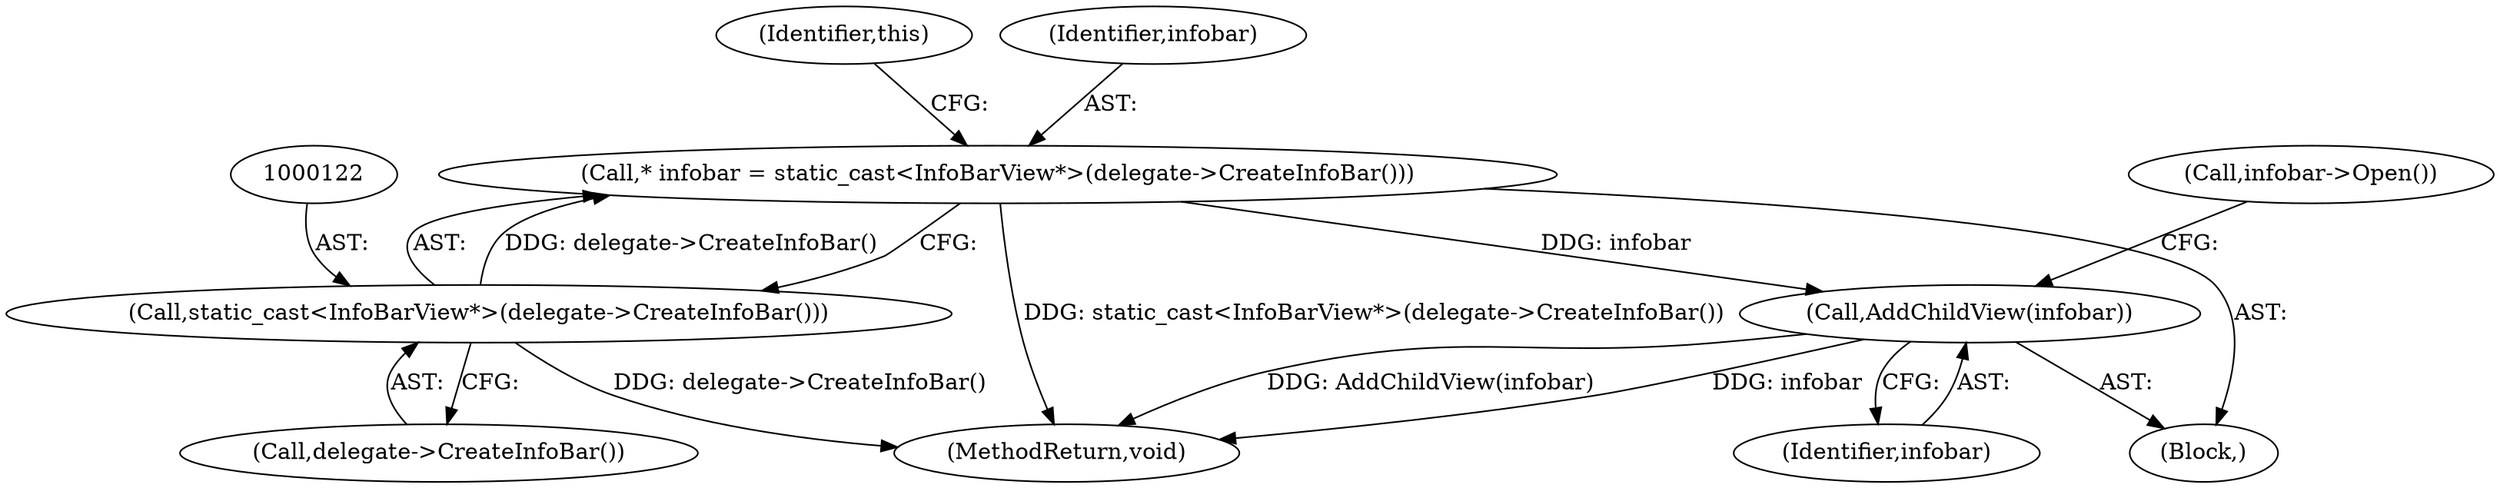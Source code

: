 digraph "0_Chrome_fc3c351a3d995f73ead5c92354396a7ec2b14e3f_10@pointer" {
"1000119" [label="(Call,* infobar = static_cast<InfoBarView*>(delegate->CreateInfoBar()))"];
"1000121" [label="(Call,static_cast<InfoBarView*>(delegate->CreateInfoBar()))"];
"1000126" [label="(Call,AddChildView(infobar))"];
"1000127" [label="(Identifier,infobar)"];
"1000129" [label="(MethodReturn,void)"];
"1000119" [label="(Call,* infobar = static_cast<InfoBarView*>(delegate->CreateInfoBar()))"];
"1000128" [label="(Call,infobar->Open())"];
"1000121" [label="(Call,static_cast<InfoBarView*>(delegate->CreateInfoBar()))"];
"1000126" [label="(Call,AddChildView(infobar))"];
"1000125" [label="(Identifier,this)"];
"1000123" [label="(Call,delegate->CreateInfoBar())"];
"1000120" [label="(Identifier,infobar)"];
"1000112" [label="(Block,)"];
"1000119" -> "1000112"  [label="AST: "];
"1000119" -> "1000121"  [label="CFG: "];
"1000120" -> "1000119"  [label="AST: "];
"1000121" -> "1000119"  [label="AST: "];
"1000125" -> "1000119"  [label="CFG: "];
"1000119" -> "1000129"  [label="DDG: static_cast<InfoBarView*>(delegate->CreateInfoBar())"];
"1000121" -> "1000119"  [label="DDG: delegate->CreateInfoBar()"];
"1000119" -> "1000126"  [label="DDG: infobar"];
"1000121" -> "1000123"  [label="CFG: "];
"1000122" -> "1000121"  [label="AST: "];
"1000123" -> "1000121"  [label="AST: "];
"1000121" -> "1000129"  [label="DDG: delegate->CreateInfoBar()"];
"1000126" -> "1000112"  [label="AST: "];
"1000126" -> "1000127"  [label="CFG: "];
"1000127" -> "1000126"  [label="AST: "];
"1000128" -> "1000126"  [label="CFG: "];
"1000126" -> "1000129"  [label="DDG: AddChildView(infobar)"];
"1000126" -> "1000129"  [label="DDG: infobar"];
}
